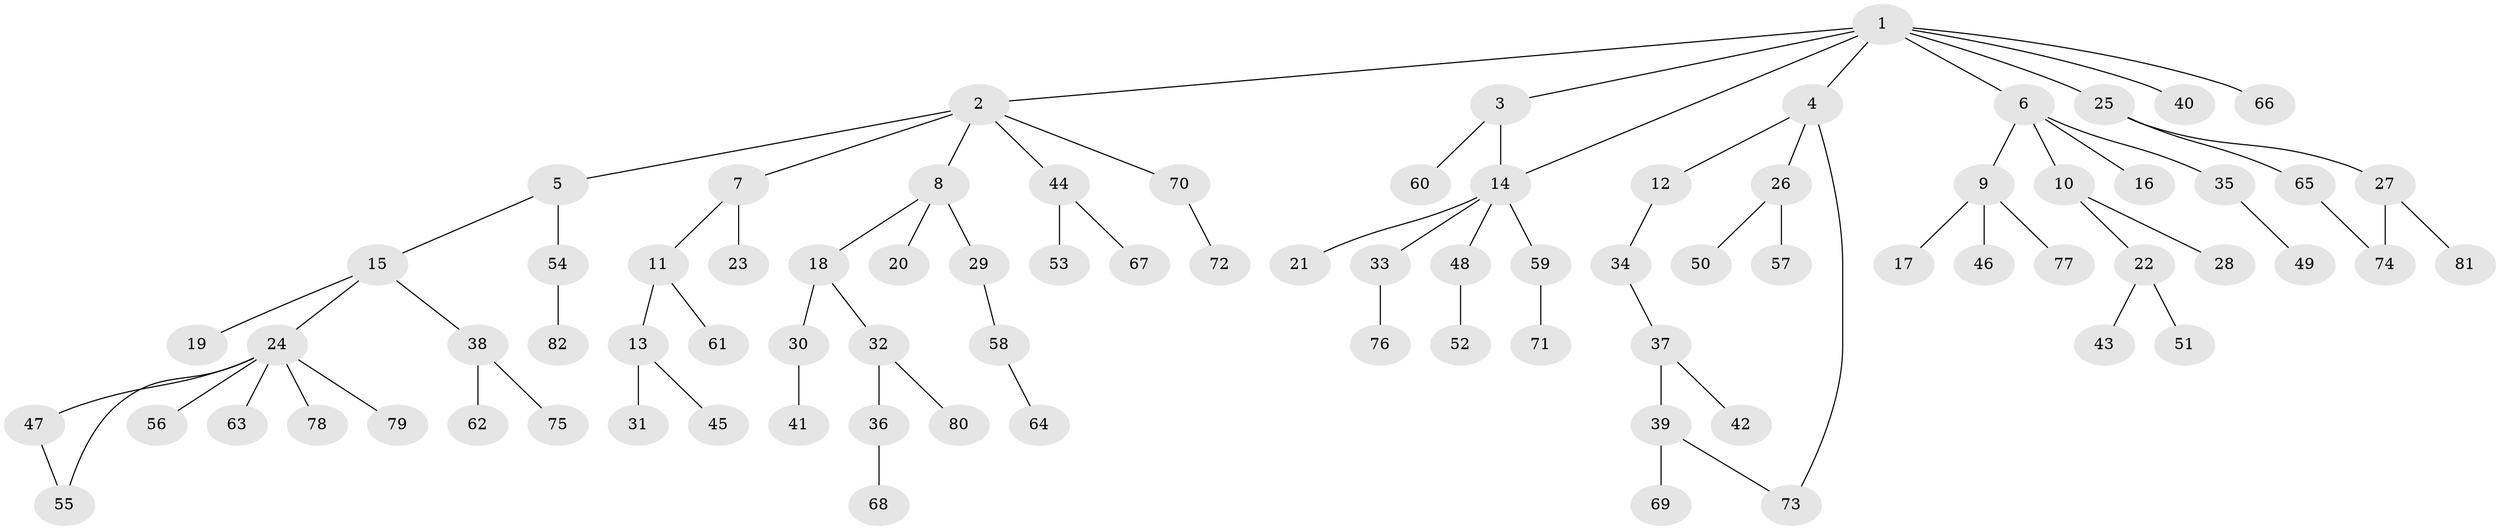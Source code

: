 // Generated by graph-tools (version 1.1) at 2025/34/03/09/25 02:34:18]
// undirected, 82 vertices, 85 edges
graph export_dot {
graph [start="1"]
  node [color=gray90,style=filled];
  1;
  2;
  3;
  4;
  5;
  6;
  7;
  8;
  9;
  10;
  11;
  12;
  13;
  14;
  15;
  16;
  17;
  18;
  19;
  20;
  21;
  22;
  23;
  24;
  25;
  26;
  27;
  28;
  29;
  30;
  31;
  32;
  33;
  34;
  35;
  36;
  37;
  38;
  39;
  40;
  41;
  42;
  43;
  44;
  45;
  46;
  47;
  48;
  49;
  50;
  51;
  52;
  53;
  54;
  55;
  56;
  57;
  58;
  59;
  60;
  61;
  62;
  63;
  64;
  65;
  66;
  67;
  68;
  69;
  70;
  71;
  72;
  73;
  74;
  75;
  76;
  77;
  78;
  79;
  80;
  81;
  82;
  1 -- 2;
  1 -- 3;
  1 -- 4;
  1 -- 6;
  1 -- 14;
  1 -- 25;
  1 -- 40;
  1 -- 66;
  2 -- 5;
  2 -- 7;
  2 -- 8;
  2 -- 44;
  2 -- 70;
  3 -- 60;
  3 -- 14;
  4 -- 12;
  4 -- 26;
  4 -- 73;
  5 -- 15;
  5 -- 54;
  6 -- 9;
  6 -- 10;
  6 -- 16;
  6 -- 35;
  7 -- 11;
  7 -- 23;
  8 -- 18;
  8 -- 20;
  8 -- 29;
  9 -- 17;
  9 -- 46;
  9 -- 77;
  10 -- 22;
  10 -- 28;
  11 -- 13;
  11 -- 61;
  12 -- 34;
  13 -- 31;
  13 -- 45;
  14 -- 21;
  14 -- 33;
  14 -- 48;
  14 -- 59;
  15 -- 19;
  15 -- 24;
  15 -- 38;
  18 -- 30;
  18 -- 32;
  22 -- 43;
  22 -- 51;
  24 -- 47;
  24 -- 56;
  24 -- 63;
  24 -- 78;
  24 -- 79;
  24 -- 55;
  25 -- 27;
  25 -- 65;
  26 -- 50;
  26 -- 57;
  27 -- 81;
  27 -- 74;
  29 -- 58;
  30 -- 41;
  32 -- 36;
  32 -- 80;
  33 -- 76;
  34 -- 37;
  35 -- 49;
  36 -- 68;
  37 -- 39;
  37 -- 42;
  38 -- 62;
  38 -- 75;
  39 -- 69;
  39 -- 73;
  44 -- 53;
  44 -- 67;
  47 -- 55;
  48 -- 52;
  54 -- 82;
  58 -- 64;
  59 -- 71;
  65 -- 74;
  70 -- 72;
}
